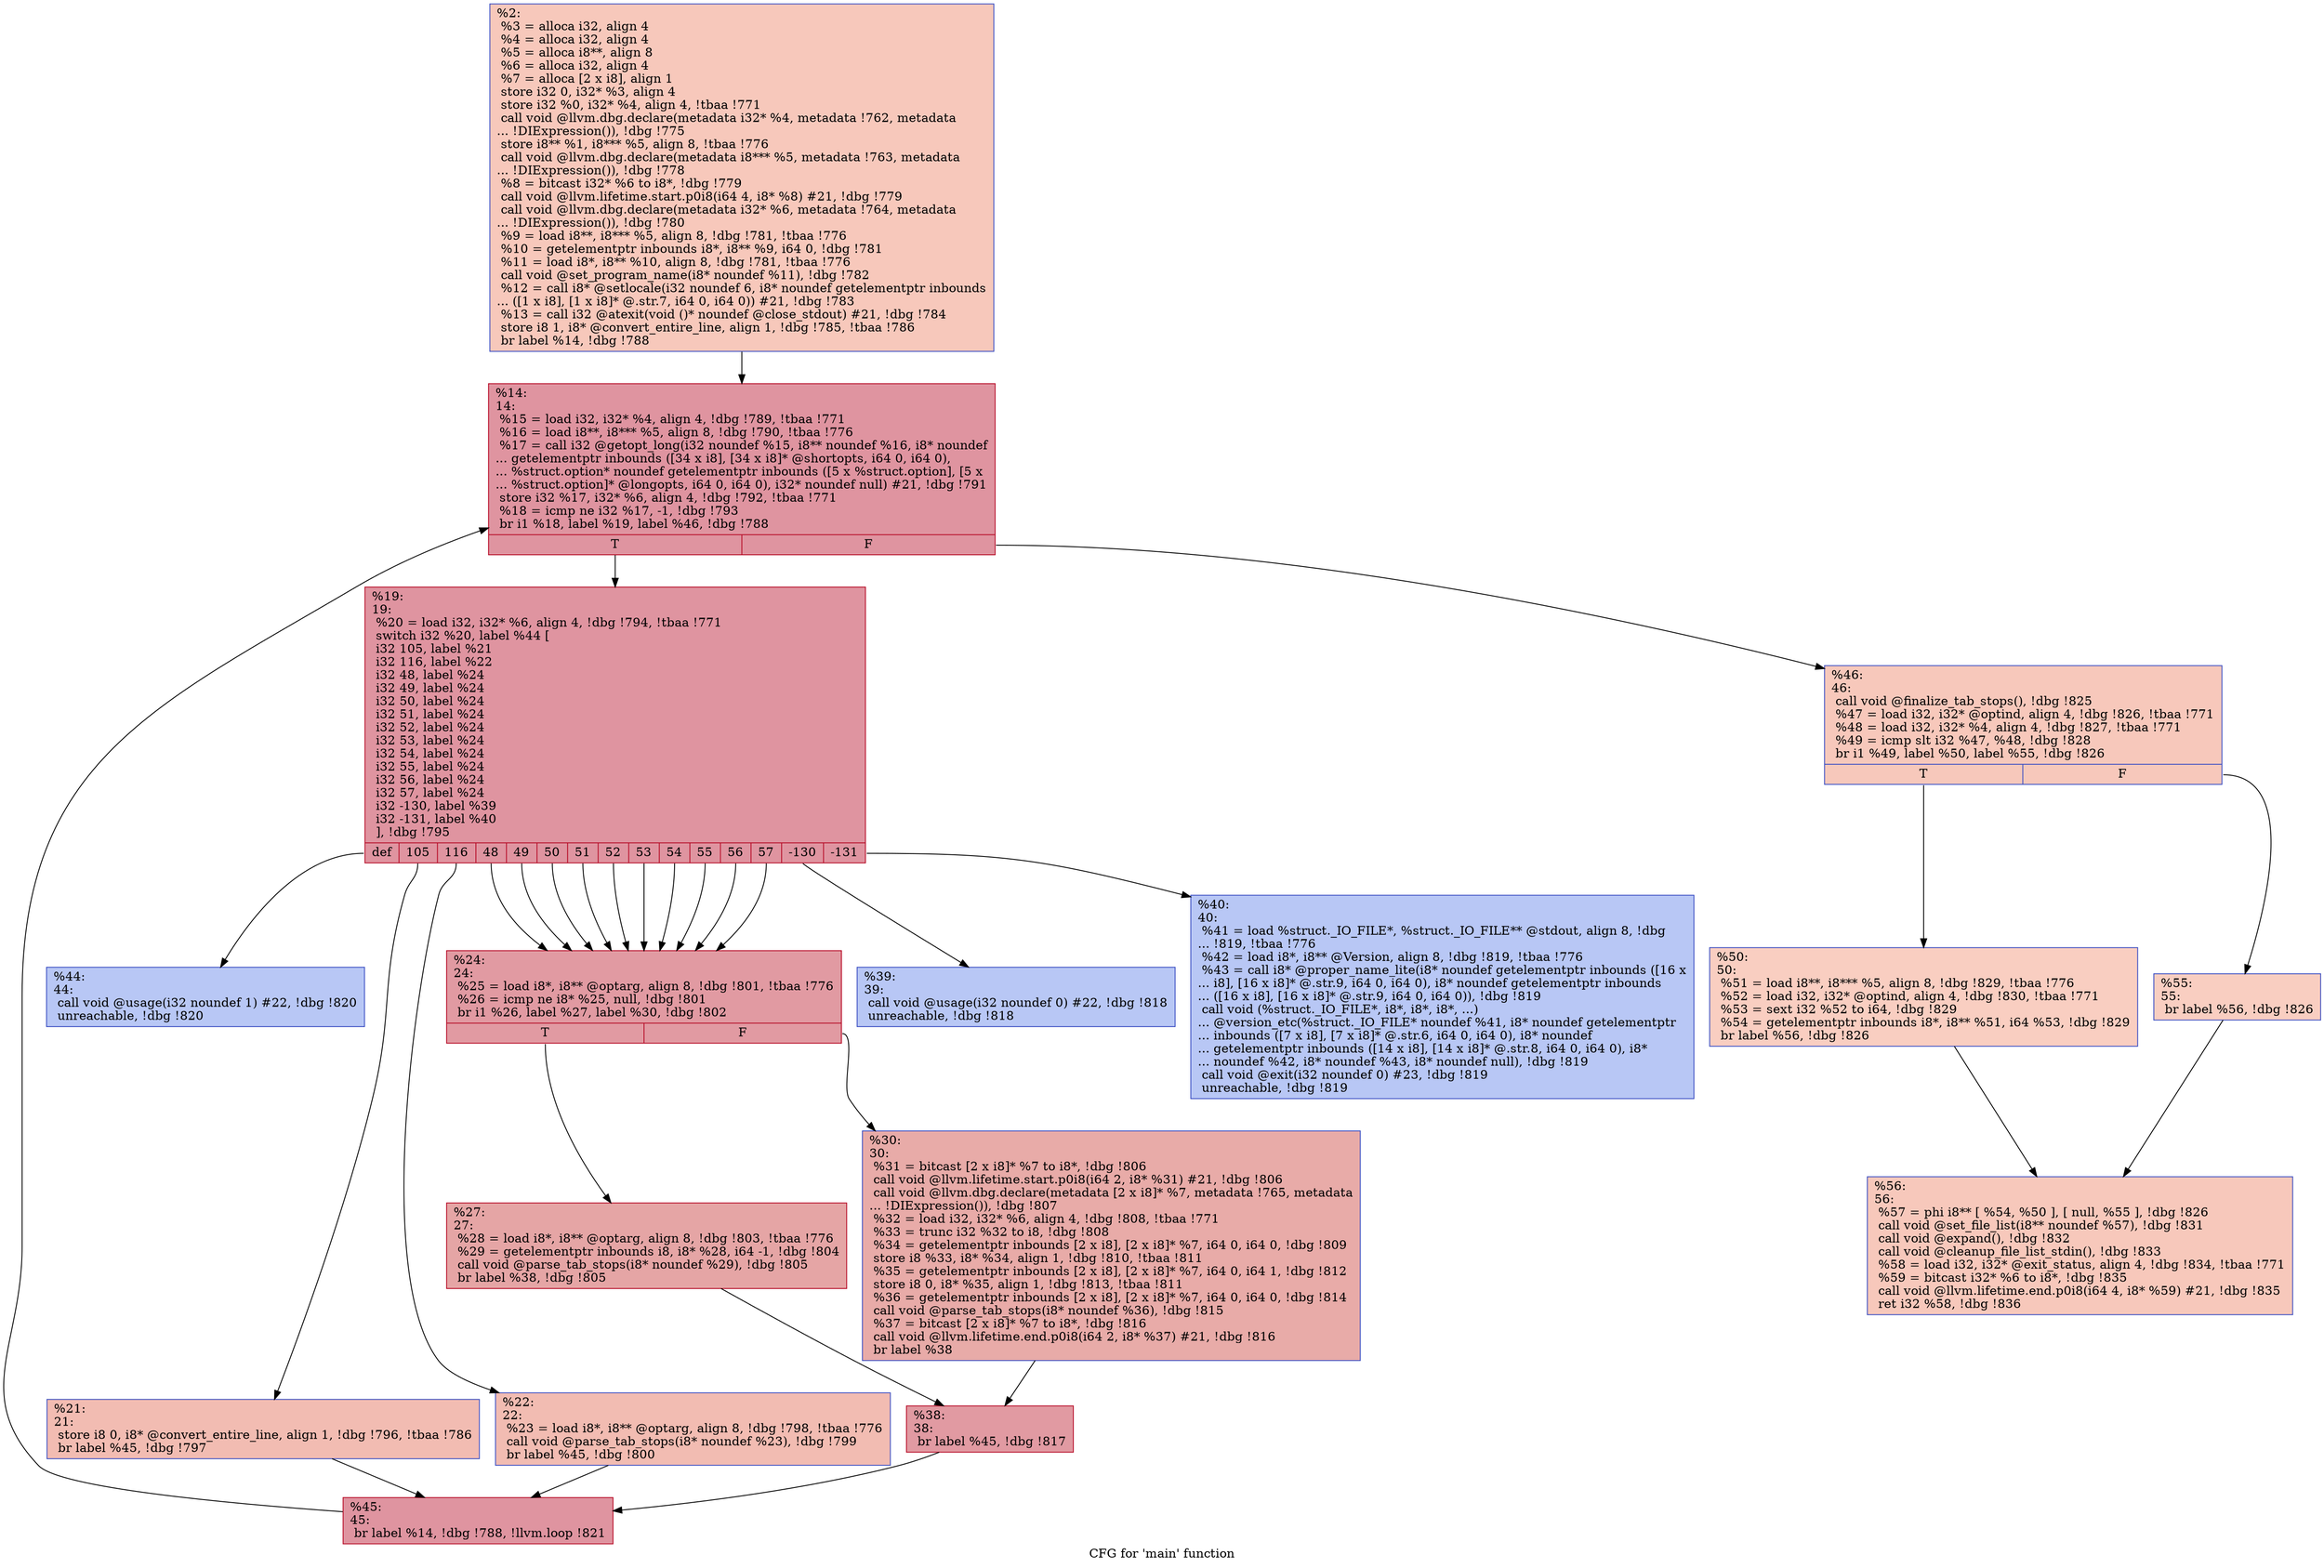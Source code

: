 digraph "CFG for 'main' function" {
	label="CFG for 'main' function";

	Node0x1147db0 [shape=record,color="#3d50c3ff", style=filled, fillcolor="#ed836670",label="{%2:\l  %3 = alloca i32, align 4\l  %4 = alloca i32, align 4\l  %5 = alloca i8**, align 8\l  %6 = alloca i32, align 4\l  %7 = alloca [2 x i8], align 1\l  store i32 0, i32* %3, align 4\l  store i32 %0, i32* %4, align 4, !tbaa !771\l  call void @llvm.dbg.declare(metadata i32* %4, metadata !762, metadata\l... !DIExpression()), !dbg !775\l  store i8** %1, i8*** %5, align 8, !tbaa !776\l  call void @llvm.dbg.declare(metadata i8*** %5, metadata !763, metadata\l... !DIExpression()), !dbg !778\l  %8 = bitcast i32* %6 to i8*, !dbg !779\l  call void @llvm.lifetime.start.p0i8(i64 4, i8* %8) #21, !dbg !779\l  call void @llvm.dbg.declare(metadata i32* %6, metadata !764, metadata\l... !DIExpression()), !dbg !780\l  %9 = load i8**, i8*** %5, align 8, !dbg !781, !tbaa !776\l  %10 = getelementptr inbounds i8*, i8** %9, i64 0, !dbg !781\l  %11 = load i8*, i8** %10, align 8, !dbg !781, !tbaa !776\l  call void @set_program_name(i8* noundef %11), !dbg !782\l  %12 = call i8* @setlocale(i32 noundef 6, i8* noundef getelementptr inbounds\l... ([1 x i8], [1 x i8]* @.str.7, i64 0, i64 0)) #21, !dbg !783\l  %13 = call i32 @atexit(void ()* noundef @close_stdout) #21, !dbg !784\l  store i8 1, i8* @convert_entire_line, align 1, !dbg !785, !tbaa !786\l  br label %14, !dbg !788\l}"];
	Node0x1147db0 -> Node0x113df90;
	Node0x113df90 [shape=record,color="#b70d28ff", style=filled, fillcolor="#b70d2870",label="{%14:\l14:                                               \l  %15 = load i32, i32* %4, align 4, !dbg !789, !tbaa !771\l  %16 = load i8**, i8*** %5, align 8, !dbg !790, !tbaa !776\l  %17 = call i32 @getopt_long(i32 noundef %15, i8** noundef %16, i8* noundef\l... getelementptr inbounds ([34 x i8], [34 x i8]* @shortopts, i64 0, i64 0),\l... %struct.option* noundef getelementptr inbounds ([5 x %struct.option], [5 x\l... %struct.option]* @longopts, i64 0, i64 0), i32* noundef null) #21, !dbg !791\l  store i32 %17, i32* %6, align 4, !dbg !792, !tbaa !771\l  %18 = icmp ne i32 %17, -1, !dbg !793\l  br i1 %18, label %19, label %46, !dbg !788\l|{<s0>T|<s1>F}}"];
	Node0x113df90:s0 -> Node0x113dfe0;
	Node0x113df90:s1 -> Node0x113e350;
	Node0x113dfe0 [shape=record,color="#b70d28ff", style=filled, fillcolor="#b70d2870",label="{%19:\l19:                                               \l  %20 = load i32, i32* %6, align 4, !dbg !794, !tbaa !771\l  switch i32 %20, label %44 [\l    i32 105, label %21\l    i32 116, label %22\l    i32 48, label %24\l    i32 49, label %24\l    i32 50, label %24\l    i32 51, label %24\l    i32 52, label %24\l    i32 53, label %24\l    i32 54, label %24\l    i32 55, label %24\l    i32 56, label %24\l    i32 57, label %24\l    i32 -130, label %39\l    i32 -131, label %40\l  ], !dbg !795\l|{<s0>def|<s1>105|<s2>116|<s3>48|<s4>49|<s5>50|<s6>51|<s7>52|<s8>53|<s9>54|<s10>55|<s11>56|<s12>57|<s13>-130|<s14>-131}}"];
	Node0x113dfe0:s0 -> Node0x113e2b0;
	Node0x113dfe0:s1 -> Node0x113e030;
	Node0x113dfe0:s2 -> Node0x113e080;
	Node0x113dfe0:s3 -> Node0x113e0d0;
	Node0x113dfe0:s4 -> Node0x113e0d0;
	Node0x113dfe0:s5 -> Node0x113e0d0;
	Node0x113dfe0:s6 -> Node0x113e0d0;
	Node0x113dfe0:s7 -> Node0x113e0d0;
	Node0x113dfe0:s8 -> Node0x113e0d0;
	Node0x113dfe0:s9 -> Node0x113e0d0;
	Node0x113dfe0:s10 -> Node0x113e0d0;
	Node0x113dfe0:s11 -> Node0x113e0d0;
	Node0x113dfe0:s12 -> Node0x113e0d0;
	Node0x113dfe0:s13 -> Node0x113e210;
	Node0x113dfe0:s14 -> Node0x113e260;
	Node0x113e030 [shape=record,color="#3d50c3ff", style=filled, fillcolor="#e1675170",label="{%21:\l21:                                               \l  store i8 0, i8* @convert_entire_line, align 1, !dbg !796, !tbaa !786\l  br label %45, !dbg !797\l}"];
	Node0x113e030 -> Node0x113e300;
	Node0x113e080 [shape=record,color="#3d50c3ff", style=filled, fillcolor="#e1675170",label="{%22:\l22:                                               \l  %23 = load i8*, i8** @optarg, align 8, !dbg !798, !tbaa !776\l  call void @parse_tab_stops(i8* noundef %23), !dbg !799\l  br label %45, !dbg !800\l}"];
	Node0x113e080 -> Node0x113e300;
	Node0x113e0d0 [shape=record,color="#b70d28ff", style=filled, fillcolor="#bb1b2c70",label="{%24:\l24:                                               \l  %25 = load i8*, i8** @optarg, align 8, !dbg !801, !tbaa !776\l  %26 = icmp ne i8* %25, null, !dbg !801\l  br i1 %26, label %27, label %30, !dbg !802\l|{<s0>T|<s1>F}}"];
	Node0x113e0d0:s0 -> Node0x113e120;
	Node0x113e0d0:s1 -> Node0x113e170;
	Node0x113e120 [shape=record,color="#b70d28ff", style=filled, fillcolor="#c5333470",label="{%27:\l27:                                               \l  %28 = load i8*, i8** @optarg, align 8, !dbg !803, !tbaa !776\l  %29 = getelementptr inbounds i8, i8* %28, i64 -1, !dbg !804\l  call void @parse_tab_stops(i8* noundef %29), !dbg !805\l  br label %38, !dbg !805\l}"];
	Node0x113e120 -> Node0x113e1c0;
	Node0x113e170 [shape=record,color="#3d50c3ff", style=filled, fillcolor="#cc403a70",label="{%30:\l30:                                               \l  %31 = bitcast [2 x i8]* %7 to i8*, !dbg !806\l  call void @llvm.lifetime.start.p0i8(i64 2, i8* %31) #21, !dbg !806\l  call void @llvm.dbg.declare(metadata [2 x i8]* %7, metadata !765, metadata\l... !DIExpression()), !dbg !807\l  %32 = load i32, i32* %6, align 4, !dbg !808, !tbaa !771\l  %33 = trunc i32 %32 to i8, !dbg !808\l  %34 = getelementptr inbounds [2 x i8], [2 x i8]* %7, i64 0, i64 0, !dbg !809\l  store i8 %33, i8* %34, align 1, !dbg !810, !tbaa !811\l  %35 = getelementptr inbounds [2 x i8], [2 x i8]* %7, i64 0, i64 1, !dbg !812\l  store i8 0, i8* %35, align 1, !dbg !813, !tbaa !811\l  %36 = getelementptr inbounds [2 x i8], [2 x i8]* %7, i64 0, i64 0, !dbg !814\l  call void @parse_tab_stops(i8* noundef %36), !dbg !815\l  %37 = bitcast [2 x i8]* %7 to i8*, !dbg !816\l  call void @llvm.lifetime.end.p0i8(i64 2, i8* %37) #21, !dbg !816\l  br label %38\l}"];
	Node0x113e170 -> Node0x113e1c0;
	Node0x113e1c0 [shape=record,color="#b70d28ff", style=filled, fillcolor="#bb1b2c70",label="{%38:\l38:                                               \l  br label %45, !dbg !817\l}"];
	Node0x113e1c0 -> Node0x113e300;
	Node0x113e210 [shape=record,color="#3d50c3ff", style=filled, fillcolor="#5f7fe870",label="{%39:\l39:                                               \l  call void @usage(i32 noundef 0) #22, !dbg !818\l  unreachable, !dbg !818\l}"];
	Node0x113e260 [shape=record,color="#3d50c3ff", style=filled, fillcolor="#5f7fe870",label="{%40:\l40:                                               \l  %41 = load %struct._IO_FILE*, %struct._IO_FILE** @stdout, align 8, !dbg\l... !819, !tbaa !776\l  %42 = load i8*, i8** @Version, align 8, !dbg !819, !tbaa !776\l  %43 = call i8* @proper_name_lite(i8* noundef getelementptr inbounds ([16 x\l... i8], [16 x i8]* @.str.9, i64 0, i64 0), i8* noundef getelementptr inbounds\l... ([16 x i8], [16 x i8]* @.str.9, i64 0, i64 0)), !dbg !819\l  call void (%struct._IO_FILE*, i8*, i8*, i8*, ...)\l... @version_etc(%struct._IO_FILE* noundef %41, i8* noundef getelementptr\l... inbounds ([7 x i8], [7 x i8]* @.str.6, i64 0, i64 0), i8* noundef\l... getelementptr inbounds ([14 x i8], [14 x i8]* @.str.8, i64 0, i64 0), i8*\l... noundef %42, i8* noundef %43, i8* noundef null), !dbg !819\l  call void @exit(i32 noundef 0) #23, !dbg !819\l  unreachable, !dbg !819\l}"];
	Node0x113e2b0 [shape=record,color="#3d50c3ff", style=filled, fillcolor="#5f7fe870",label="{%44:\l44:                                               \l  call void @usage(i32 noundef 1) #22, !dbg !820\l  unreachable, !dbg !820\l}"];
	Node0x113e300 [shape=record,color="#b70d28ff", style=filled, fillcolor="#b70d2870",label="{%45:\l45:                                               \l  br label %14, !dbg !788, !llvm.loop !821\l}"];
	Node0x113e300 -> Node0x113df90;
	Node0x113e350 [shape=record,color="#3d50c3ff", style=filled, fillcolor="#ed836670",label="{%46:\l46:                                               \l  call void @finalize_tab_stops(), !dbg !825\l  %47 = load i32, i32* @optind, align 4, !dbg !826, !tbaa !771\l  %48 = load i32, i32* %4, align 4, !dbg !827, !tbaa !771\l  %49 = icmp slt i32 %47, %48, !dbg !828\l  br i1 %49, label %50, label %55, !dbg !826\l|{<s0>T|<s1>F}}"];
	Node0x113e350:s0 -> Node0x113e3a0;
	Node0x113e350:s1 -> Node0x113e3f0;
	Node0x113e3a0 [shape=record,color="#3d50c3ff", style=filled, fillcolor="#f2907270",label="{%50:\l50:                                               \l  %51 = load i8**, i8*** %5, align 8, !dbg !829, !tbaa !776\l  %52 = load i32, i32* @optind, align 4, !dbg !830, !tbaa !771\l  %53 = sext i32 %52 to i64, !dbg !829\l  %54 = getelementptr inbounds i8*, i8** %51, i64 %53, !dbg !829\l  br label %56, !dbg !826\l}"];
	Node0x113e3a0 -> Node0x113e440;
	Node0x113e3f0 [shape=record,color="#3d50c3ff", style=filled, fillcolor="#f2907270",label="{%55:\l55:                                               \l  br label %56, !dbg !826\l}"];
	Node0x113e3f0 -> Node0x113e440;
	Node0x113e440 [shape=record,color="#3d50c3ff", style=filled, fillcolor="#ed836670",label="{%56:\l56:                                               \l  %57 = phi i8** [ %54, %50 ], [ null, %55 ], !dbg !826\l  call void @set_file_list(i8** noundef %57), !dbg !831\l  call void @expand(), !dbg !832\l  call void @cleanup_file_list_stdin(), !dbg !833\l  %58 = load i32, i32* @exit_status, align 4, !dbg !834, !tbaa !771\l  %59 = bitcast i32* %6 to i8*, !dbg !835\l  call void @llvm.lifetime.end.p0i8(i64 4, i8* %59) #21, !dbg !835\l  ret i32 %58, !dbg !836\l}"];
}
